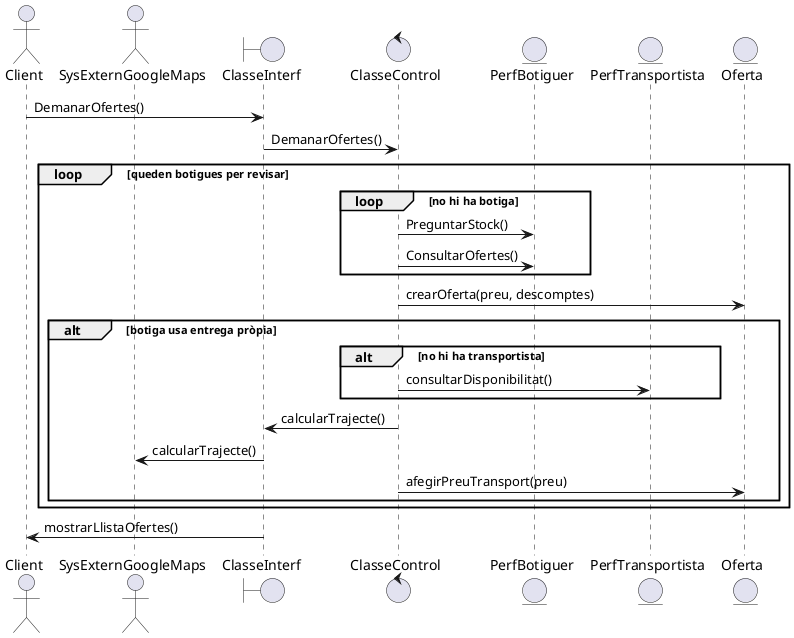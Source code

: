 @startuml

actor Client
actor SysExternGoogleMaps
boundary ClasseInterf
control ClasseControl
entity PerfBotiguer
entity PerfTransportista
entity Oferta

Client -> ClasseInterf : DemanarOfertes()
ClasseInterf -> ClasseControl : DemanarOfertes()
loop queden botigues per revisar
loop no hi ha botiga
   ClasseControl -> PerfBotiguer : PreguntarStock()
   ClasseControl -> PerfBotiguer : ConsultarOfertes()
end loop

ClasseControl -> Oferta : crearOferta(preu, descomptes)

alt botiga usa entrega pròpia
   alt no hi ha transportista
      ClasseControl -> PerfTransportista : consultarDisponibilitat()
   end
   ClasseControl -> ClasseInterf : calcularTrajecte()
   ClasseInterf -> SysExternGoogleMaps : calcularTrajecte()
   ClasseControl -> Oferta : afegirPreuTransport(preu)
end
end

ClasseInterf -> Client : mostrarLlistaOfertes()

@enduml